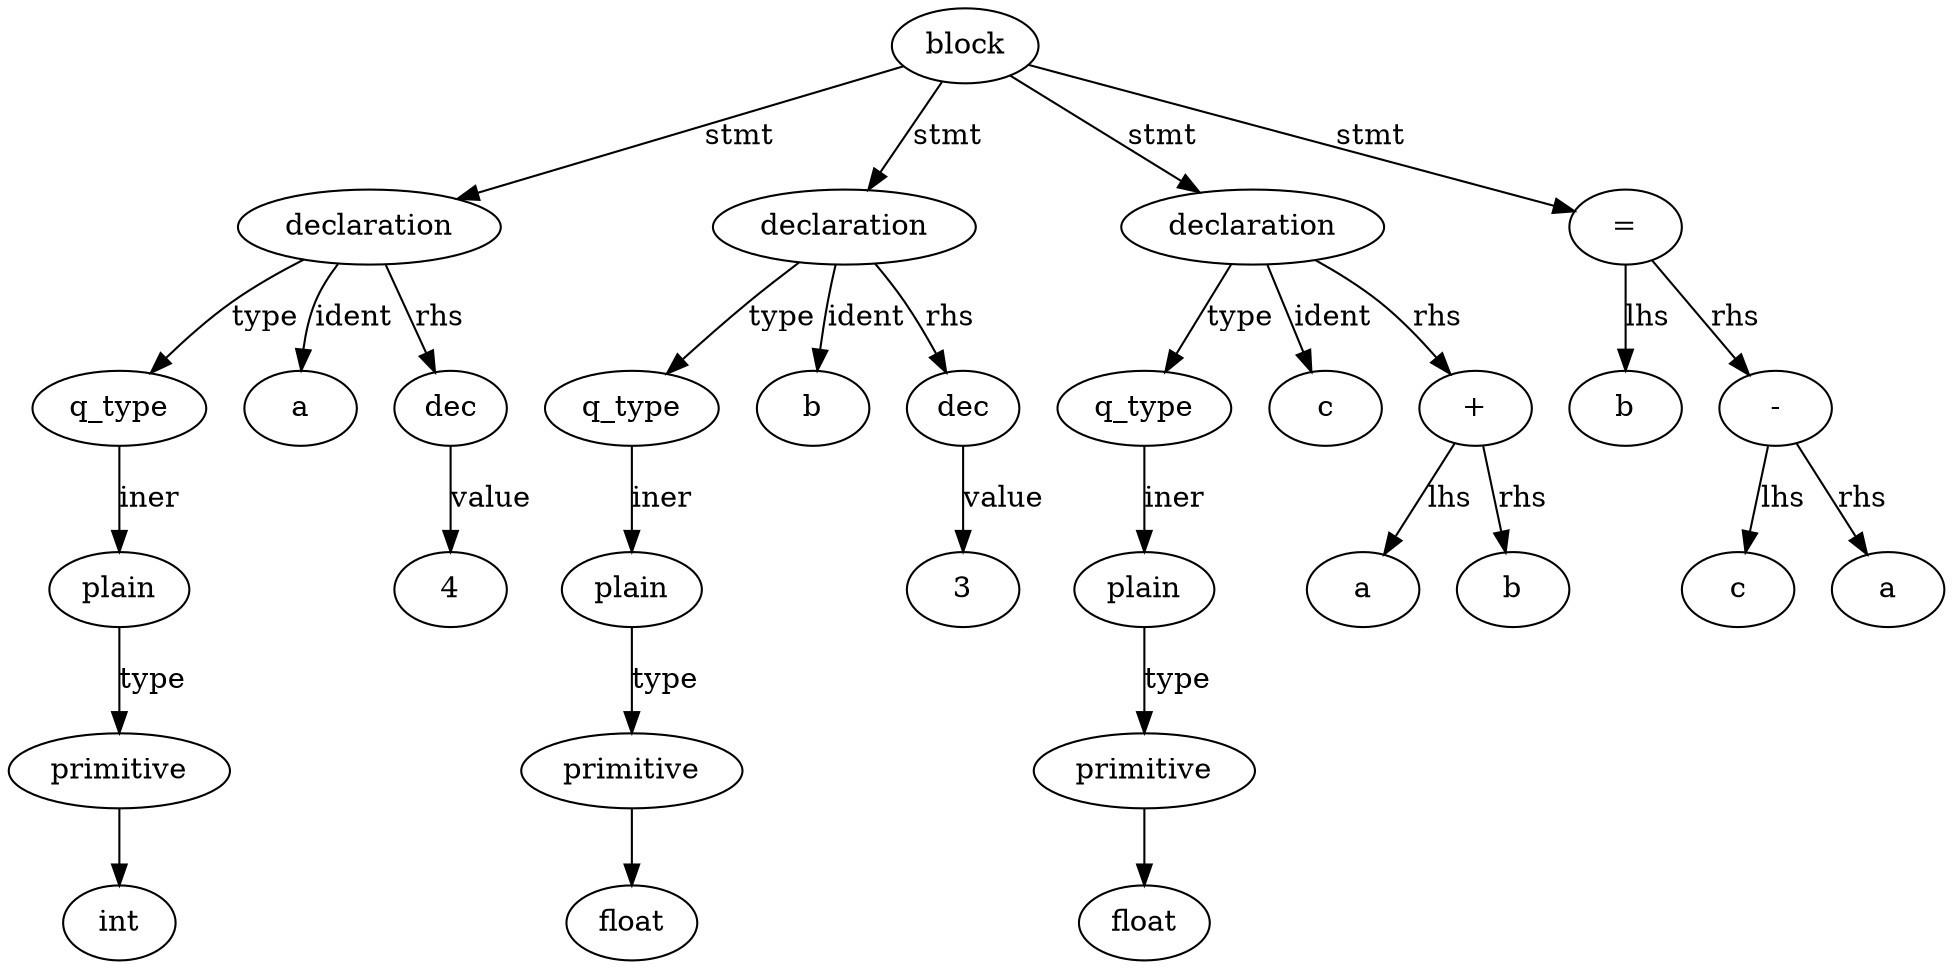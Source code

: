 digraph AST {
 ordering="out"
 "0" [label="block"];
 "0" -> "1" [label="stmt"];
 "1" [label="declaration"];
 "1" -> "2" [label="type"];
 "2" [label="q_type"];
 "2" -> "3" [label="iner"];
 "3" [label="plain"];
 "3" -> "4" [label="type"];
 "4" [label="primitive"];
 "4" -> "5" [label=""];
 "5" [label="int"];
 "1" -> "6" [label="ident"];
 "6" [label="a"];
 "1" -> "7" [label="rhs"];
 "7" [label="dec"];
 "7" -> "8" [label="value"];
 "8" [label="4"];
 "0" -> "9" [label="stmt"];
 "9" [label="declaration"];
 "9" -> "10" [label="type"];
 "10" [label="q_type"];
 "10" -> "11" [label="iner"];
 "11" [label="plain"];
 "11" -> "12" [label="type"];
 "12" [label="primitive"];
 "12" -> "13" [label=""];
 "13" [label="float"];
 "9" -> "14" [label="ident"];
 "14" [label="b"];
 "9" -> "15" [label="rhs"];
 "15" [label="dec"];
 "15" -> "16" [label="value"];
 "16" [label="3"];
 "0" -> "17" [label="stmt"];
 "17" [label="declaration"];
 "17" -> "18" [label="type"];
 "18" [label="q_type"];
 "18" -> "19" [label="iner"];
 "19" [label="plain"];
 "19" -> "20" [label="type"];
 "20" [label="primitive"];
 "20" -> "21" [label=""];
 "21" [label="float"];
 "17" -> "22" [label="ident"];
 "22" [label="c"];
 "17" -> "23" [label="rhs"];
 "23" [label="+"];
 "23" -> "24" [label="lhs"];
 "24" [label="a"];
 "23" -> "25" [label="rhs"];
 "25" [label="b"];
 "0" -> "26" [label="stmt"];
 "26" [label="="];
 "26" -> "27" [label="lhs"];
 "27" [label="b"];
 "26" -> "28" [label="rhs"];
 "28" [label="-"];
 "28" -> "29" [label="lhs"];
 "29" [label="c"];
 "28" -> "30" [label="rhs"];
 "30" [label="a"];
}
